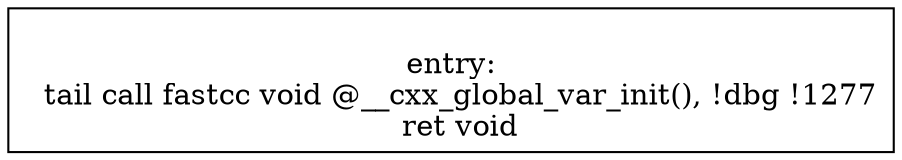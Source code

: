 
digraph G {


node120 [label="
entry:
  tail call fastcc void @__cxx_global_var_init(), !dbg !1277
  ret void
",shape=rectangle ]



}
